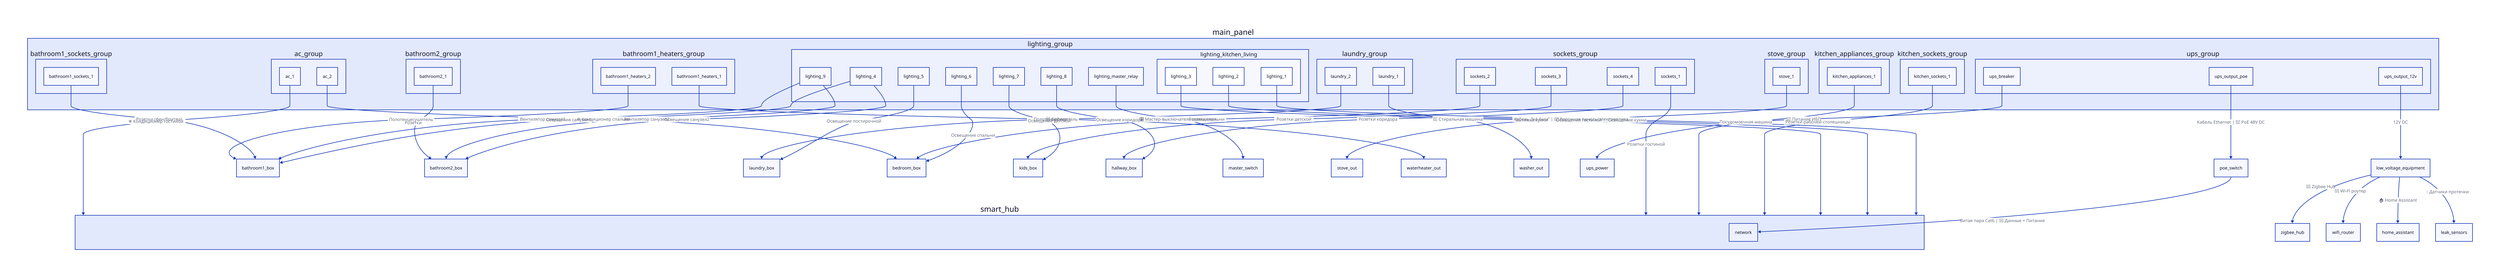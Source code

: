 # ПОДКЛЮЧЕНИЕ ОСНОВНОГО ЩИТА К УЗЛАМ

# === ПИТАНИЕ POE ОТ ИБП ===
main_panel.ups_group.ups_output_poe -> poe_switch: Кабель Ethernet | 🔌 PoE 48V DC
poe_switch -> smart_hub.network: Витая пара Cat6 | 📶 Данные + Питание

# === ОСВЕЩЕНИЕ ===
main_panel.lighting_group.lighting_kitchen_living.lighting_1 -> smart_hub: Освещение кухни
main_panel.lighting_group.lighting_kitchen_living.lighting_2 -> smart_hub: Освещение гостиной
main_panel.lighting_group.lighting_kitchen_living.lighting_3 -> smart_hub: Вытяжка кухни
main_panel.lighting_group.lighting_4 -> bathroom1_box: Освещение санузел1
main_panel.lighting_group.lighting_4 -> bathroom2_box: Освещение санузел2
main_panel.lighting_group.lighting_5 -> laundry_box: Освещение постирочной
main_panel.lighting_group.lighting_6 -> bedroom_box: Освещение спальни
main_panel.lighting_group.lighting_7 -> kids_box: Освещение детской
main_panel.lighting_group.lighting_8 -> hallway_box: Освещение коридора
main_panel.lighting_group.lighting_9 -> bathroom1_box: Вентилятор санузел1
main_panel.lighting_group.lighting_9 -> bathroom2_box: Вентилятор санузел2

# === УПРАВЛЕНИЕ ОСВЕЩЕНИЕМ ===
main_panel.lighting_group.lighting_master_relay -> master_switch: 🎛️ Мастер-выключатель освещения

# === РОЗЕТКИ КУХНИ ===
main_panel.kitchen_sockets_group.kitchen_sockets_1 -> smart_hub: Розетки рабочей столешницы

# === КУХОННАЯ ТЕХНИКА ===
main_panel.kitchen_appliances_group.kitchen_appliances_1 -> smart_hub: Посудомоечная машина

# === ПЛИТА ===
main_panel.stove_group.stove_1 -> stove_out: Кабель 3x4-6мм² | 🔌 Варочная панель/электроплита

# === САНУЗЕЛ 1 РОЗЕТКИ ===
main_panel.bathroom1_sockets_group.bathroom1_sockets_1 -> bathroom1_box: Розетки (фен/бритва)

# === БОЙЛЕР И ПОЛОТЕНЦЕСУШИТЕЛЬ ===
main_panel.bathroom1_heaters_group.bathroom1_heaters_1 -> waterheater_out: 🔌 Бойлер
main_panel.bathroom1_heaters_group.bathroom1_heaters_2 -> bathroom1_box: Полотенцесушитель

# === САНУЗЕЛ 2 ===
main_panel.bathroom2_group.bathroom2_1 -> bathroom2_box: Розетки

# === ПОСТИРОЧНАЯ ===
main_panel.laundry_group.laundry_1 -> washer_out: 🔌 Стиральная машина
main_panel.laundry_group.laundry_2 -> laundry_box: Полотенцесушитель

# === ПИТАНИЕ ИБП ===
main_panel.ups_group.ups_breaker -> ups_power: 🔌 Питание ИБП

# === РОЗЕТКИ ЖИЛЫХ ПОМЕЩЕНИЙ ===
main_panel.sockets_group.sockets_1 -> smart_hub: Розетки гостиной
main_panel.sockets_group.sockets_2 -> bedroom_box: Розетки спальни
main_panel.sockets_group.sockets_3 -> kids_box: Розетки детской
main_panel.sockets_group.sockets_4 -> hallway_box: Розетки коридора

# === КОНДИЦИОНЕРЫ ===
main_panel.ac_group.ac_1 -> smart_hub: ❄️ Кондиционер гостиной
main_panel.ac_group.ac_2 -> bedroom_box: ❄️ Кондиционер спальни

# === СЛАБОТОЧНОЕ ОБОРУДОВАНИЕ ОТ ИБП ===
main_panel.ups_group.ups_output_12v -> low_voltage_equipment: 12V DC
low_voltage_equipment -> zigbee_hub: 📶 Zigbee Hub
low_voltage_equipment -> wifi_router: 📶 Wi-Fi роутер
low_voltage_equipment -> home_assistant: 🏠 Home Assistant
low_voltage_equipment -> leak_sensors: 💧 Датчики протечки
